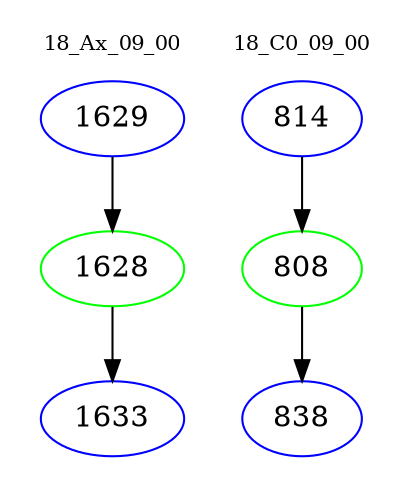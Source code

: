 digraph{
subgraph cluster_0 {
color = white
label = "18_Ax_09_00";
fontsize=10;
T0_1629 [label="1629", color="blue"]
T0_1629 -> T0_1628 [color="black"]
T0_1628 [label="1628", color="green"]
T0_1628 -> T0_1633 [color="black"]
T0_1633 [label="1633", color="blue"]
}
subgraph cluster_1 {
color = white
label = "18_C0_09_00";
fontsize=10;
T1_814 [label="814", color="blue"]
T1_814 -> T1_808 [color="black"]
T1_808 [label="808", color="green"]
T1_808 -> T1_838 [color="black"]
T1_838 [label="838", color="blue"]
}
}
